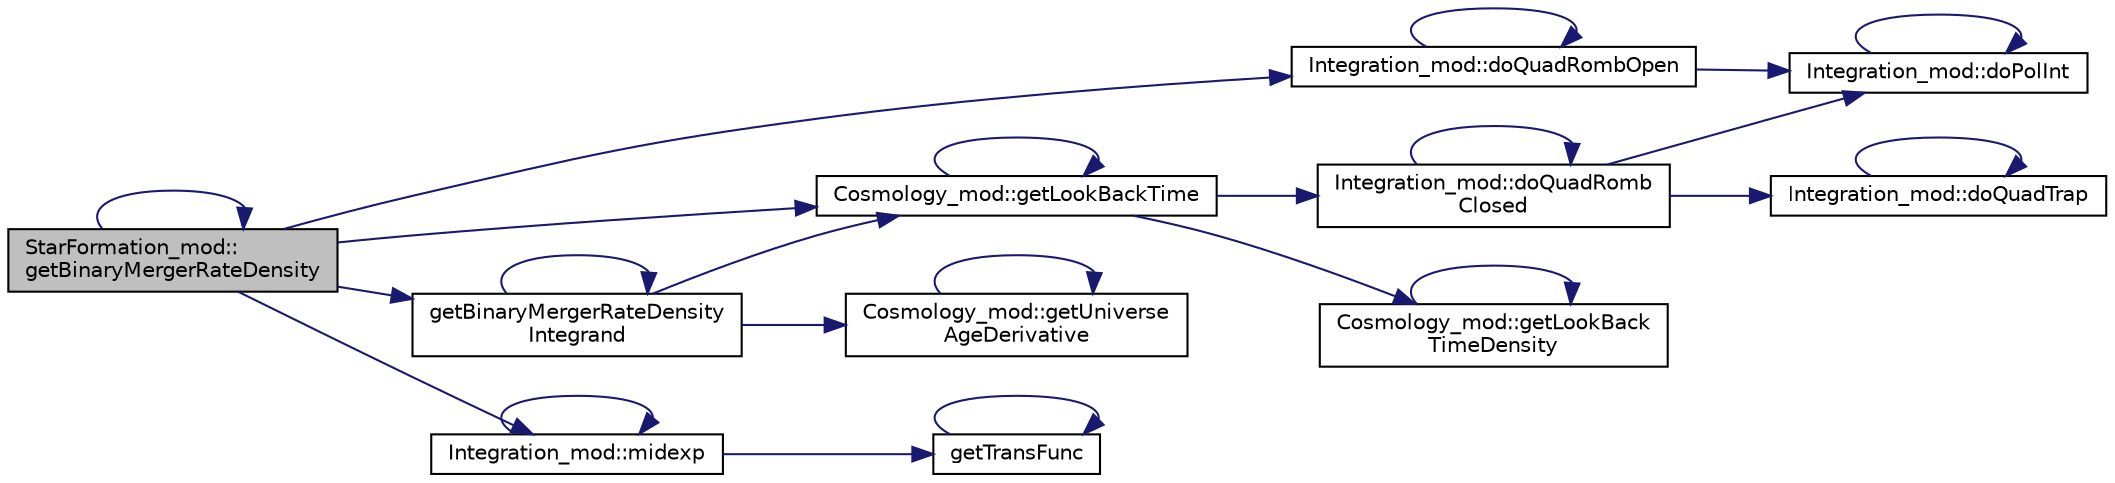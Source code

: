 digraph "StarFormation_mod::getBinaryMergerRateDensity"
{
 // LATEX_PDF_SIZE
  edge [fontname="Helvetica",fontsize="10",labelfontname="Helvetica",labelfontsize="10"];
  node [fontname="Helvetica",fontsize="10",shape=record];
  rankdir="LR";
  Node1 [label="StarFormation_mod::\lgetBinaryMergerRateDensity",height=0.2,width=0.4,color="black", fillcolor="grey75", style="filled", fontcolor="black",tooltip=" "];
  Node1 -> Node2 [color="midnightblue",fontsize="10",style="solid"];
  Node2 [label="Integration_mod::doQuadRombOpen",height=0.2,width=0.4,color="black", fillcolor="white", style="filled",URL="$namespaceIntegration__mod.html#a2afac450765cc9aeecb83147d5edd584",tooltip="Return the integral of function getFunc in the open range [lowerLim,upperLim] using Adaptive Romberg ..."];
  Node2 -> Node3 [color="midnightblue",fontsize="10",style="solid"];
  Node3 [label="Integration_mod::doPolInt",height=0.2,width=0.4,color="black", fillcolor="white", style="filled",URL="$namespaceIntegration__mod.html#a6af456f3f4755f8fcbb99292c81d8c55",tooltip=" "];
  Node3 -> Node3 [color="midnightblue",fontsize="10",style="solid"];
  Node2 -> Node2 [color="midnightblue",fontsize="10",style="solid"];
  Node1 -> Node1 [color="midnightblue",fontsize="10",style="solid"];
  Node1 -> Node4 [color="midnightblue",fontsize="10",style="solid"];
  Node4 [label="getBinaryMergerRateDensity\lIntegrand",height=0.2,width=0.4,color="black", fillcolor="white", style="filled",URL="$StarFormation__mod_8f90.html#a0c6f37886fc254cf8b432892fecaf00c",tooltip=" "];
  Node4 -> Node4 [color="midnightblue",fontsize="10",style="solid"];
  Node4 -> Node5 [color="midnightblue",fontsize="10",style="solid"];
  Node5 [label="Cosmology_mod::getLookBackTime",height=0.2,width=0.4,color="black", fillcolor="white", style="filled",URL="$namespaceCosmology__mod.html#a95b89d72b71ac21b69dca5d4be7bf5f3",tooltip="Return the cosmological lookback time in GYrs at the given redshift for the assumed cosmological para..."];
  Node5 -> Node6 [color="midnightblue",fontsize="10",style="solid"];
  Node6 [label="Integration_mod::doQuadRomb\lClosed",height=0.2,width=0.4,color="black", fillcolor="white", style="filled",URL="$namespaceIntegration__mod.html#af8fc3f43e7948c94594041ed0ce3b2a3",tooltip="Return the integral of function getFunc in the closed range [lowerLim,upperLim] using Adaptive Romber..."];
  Node6 -> Node3 [color="midnightblue",fontsize="10",style="solid"];
  Node6 -> Node6 [color="midnightblue",fontsize="10",style="solid"];
  Node6 -> Node7 [color="midnightblue",fontsize="10",style="solid"];
  Node7 [label="Integration_mod::doQuadTrap",height=0.2,width=0.4,color="black", fillcolor="white", style="filled",URL="$namespaceIntegration__mod.html#a5a20f6d4a6161dd4fff687c5c790dc9c",tooltip=" "];
  Node7 -> Node7 [color="midnightblue",fontsize="10",style="solid"];
  Node5 -> Node5 [color="midnightblue",fontsize="10",style="solid"];
  Node5 -> Node8 [color="midnightblue",fontsize="10",style="solid"];
  Node8 [label="Cosmology_mod::getLookBack\lTimeDensity",height=0.2,width=0.4,color="black", fillcolor="white", style="filled",URL="$namespaceCosmology__mod.html#a05d40c6dc6011976113b609b5a5def3f",tooltip="Return the differential (w.r.t. z) cosmological lookback time in GYrs at the given redshift for the a..."];
  Node8 -> Node8 [color="midnightblue",fontsize="10",style="solid"];
  Node4 -> Node9 [color="midnightblue",fontsize="10",style="solid"];
  Node9 [label="Cosmology_mod::getUniverse\lAgeDerivative",height=0.2,width=0.4,color="black", fillcolor="white", style="filled",URL="$namespaceCosmology__mod.html#aa74d62c7da4fdd3f24982ba08132aec3",tooltip="Return the derivative of the age of the Universe, w.r.t. redshift for a given input redshift + 1."];
  Node9 -> Node9 [color="midnightblue",fontsize="10",style="solid"];
  Node1 -> Node5 [color="midnightblue",fontsize="10",style="solid"];
  Node1 -> Node10 [color="midnightblue",fontsize="10",style="solid"];
  Node10 [label="Integration_mod::midexp",height=0.2,width=0.4,color="black", fillcolor="white", style="filled",URL="$namespaceIntegration__mod.html#aebc2929cd83f436b260e6152784de40d",tooltip="Return the refinement of the integration of an exponentially-decaying function on a semi-infinite...."];
  Node10 -> Node11 [color="midnightblue",fontsize="10",style="solid"];
  Node11 [label="getTransFunc",height=0.2,width=0.4,color="black", fillcolor="white", style="filled",URL="$Integration__mod_8f90.html#a90d6bfa85f1c63a54a90474abaed353e",tooltip=" "];
  Node11 -> Node11 [color="midnightblue",fontsize="10",style="solid"];
  Node10 -> Node10 [color="midnightblue",fontsize="10",style="solid"];
}
